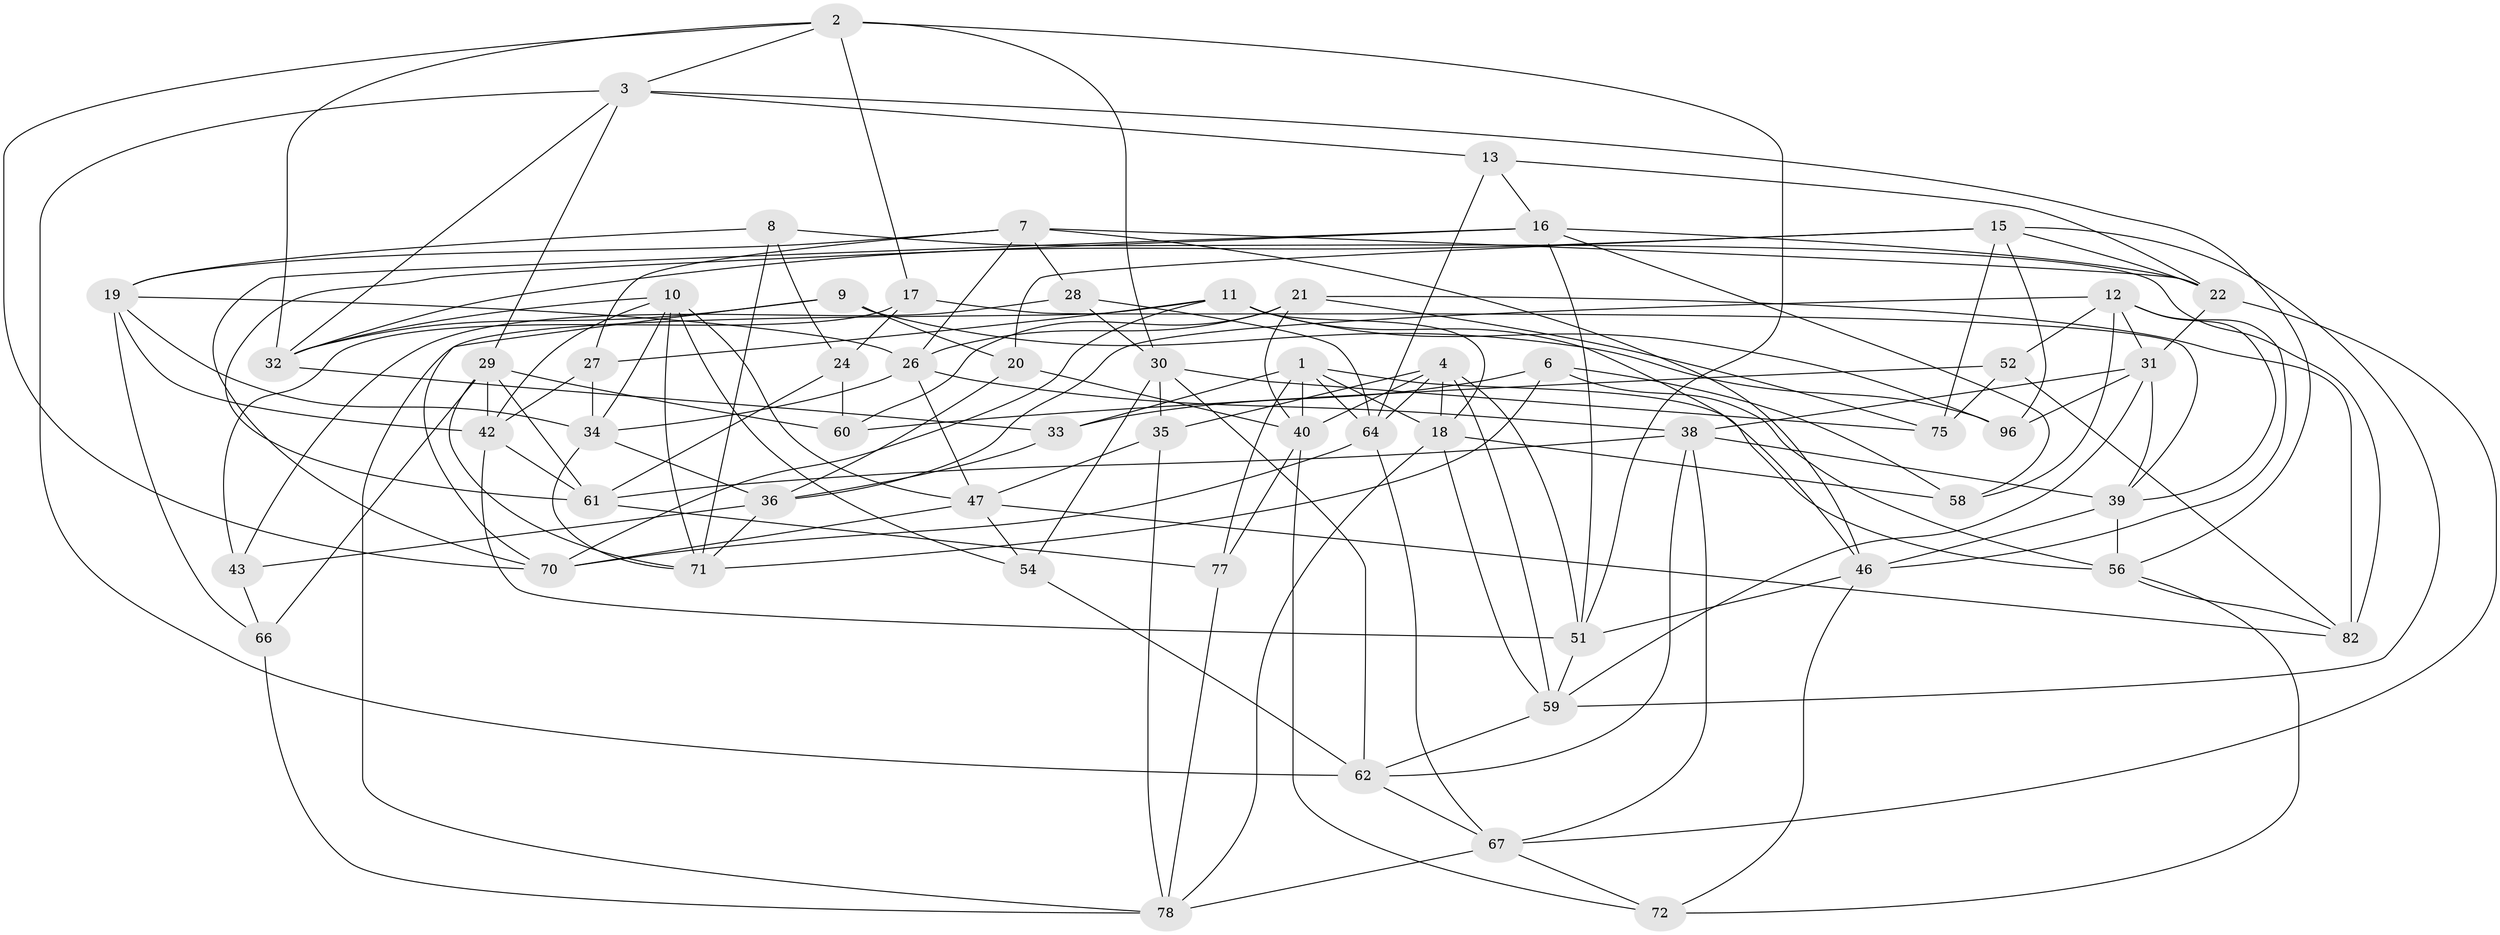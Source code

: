 // original degree distribution, {4: 1.0}
// Generated by graph-tools (version 1.1) at 2025/42/03/06/25 10:42:18]
// undirected, 59 vertices, 155 edges
graph export_dot {
graph [start="1"]
  node [color=gray90,style=filled];
  1 [super="+5"];
  2 [super="+57"];
  3 [super="+49"];
  4 [super="+50"];
  6;
  7 [super="+94"];
  8;
  9;
  10 [super="+14"];
  11 [super="+44"];
  12 [super="+89"];
  13;
  15 [super="+63"];
  16 [super="+25"];
  17;
  18 [super="+23"];
  19 [super="+84"];
  20;
  21 [super="+37"];
  22 [super="+88"];
  24;
  26 [super="+69"];
  27;
  28;
  29 [super="+95"];
  30 [super="+41"];
  31 [super="+80"];
  32 [super="+45"];
  33;
  34 [super="+55"];
  35;
  36 [super="+74"];
  38 [super="+97"];
  39 [super="+79"];
  40 [super="+76"];
  42 [super="+53"];
  43;
  46 [super="+48"];
  47 [super="+93"];
  51 [super="+87"];
  52;
  54;
  56 [super="+73"];
  58;
  59 [super="+92"];
  60;
  61 [super="+90"];
  62 [super="+86"];
  64 [super="+65"];
  66;
  67 [super="+68"];
  70 [super="+81"];
  71 [super="+91"];
  72;
  75;
  77;
  78 [super="+83"];
  82 [super="+85"];
  96;
  1 -- 33;
  1 -- 18;
  1 -- 64;
  1 -- 77;
  1 -- 56;
  1 -- 40;
  2 -- 70;
  2 -- 3;
  2 -- 17;
  2 -- 32;
  2 -- 51;
  2 -- 30;
  3 -- 62;
  3 -- 13;
  3 -- 32;
  3 -- 29;
  3 -- 56;
  4 -- 59;
  4 -- 64;
  4 -- 35;
  4 -- 18;
  4 -- 51;
  4 -- 40;
  6 -- 33;
  6 -- 71;
  6 -- 56;
  6 -- 58;
  7 -- 22;
  7 -- 19;
  7 -- 26;
  7 -- 27;
  7 -- 28;
  7 -- 46;
  8 -- 19;
  8 -- 24;
  8 -- 82;
  8 -- 71;
  9 -- 32;
  9 -- 96;
  9 -- 20;
  9 -- 70;
  10 -- 47;
  10 -- 34;
  10 -- 42;
  10 -- 54;
  10 -- 32;
  10 -- 71;
  11 -- 96;
  11 -- 78;
  11 -- 27;
  11 -- 46;
  11 -- 70;
  11 -- 18;
  12 -- 58;
  12 -- 46;
  12 -- 36;
  12 -- 31;
  12 -- 52;
  12 -- 39;
  13 -- 16;
  13 -- 64;
  13 -- 22;
  15 -- 96;
  15 -- 75;
  15 -- 20;
  15 -- 32;
  15 -- 22;
  15 -- 59;
  16 -- 51;
  16 -- 58;
  16 -- 22;
  16 -- 61;
  16 -- 70;
  17 -- 43;
  17 -- 24;
  17 -- 39;
  18 -- 78;
  18 -- 59;
  18 -- 58;
  19 -- 26;
  19 -- 42;
  19 -- 66;
  19 -- 34;
  20 -- 40;
  20 -- 36;
  21 -- 82 [weight=2];
  21 -- 75;
  21 -- 40;
  21 -- 26;
  21 -- 60;
  22 -- 67;
  22 -- 31;
  24 -- 60;
  24 -- 61;
  26 -- 38;
  26 -- 34;
  26 -- 47;
  27 -- 34;
  27 -- 42;
  28 -- 30;
  28 -- 43;
  28 -- 64;
  29 -- 66;
  29 -- 71;
  29 -- 60;
  29 -- 61;
  29 -- 42;
  30 -- 35;
  30 -- 54;
  30 -- 62;
  30 -- 75;
  31 -- 96;
  31 -- 39;
  31 -- 59;
  31 -- 38;
  32 -- 33;
  33 -- 36;
  34 -- 36;
  34 -- 71;
  35 -- 47;
  35 -- 78;
  36 -- 43;
  36 -- 71;
  38 -- 39;
  38 -- 61;
  38 -- 67;
  38 -- 62;
  39 -- 46;
  39 -- 56;
  40 -- 72;
  40 -- 77;
  42 -- 61;
  42 -- 51;
  43 -- 66;
  46 -- 72;
  46 -- 51;
  47 -- 82;
  47 -- 54;
  47 -- 70;
  51 -- 59;
  52 -- 75;
  52 -- 60;
  52 -- 82;
  54 -- 62;
  56 -- 72;
  56 -- 82;
  59 -- 62;
  61 -- 77;
  62 -- 67;
  64 -- 67;
  64 -- 70;
  66 -- 78;
  67 -- 72;
  67 -- 78;
  77 -- 78;
}
